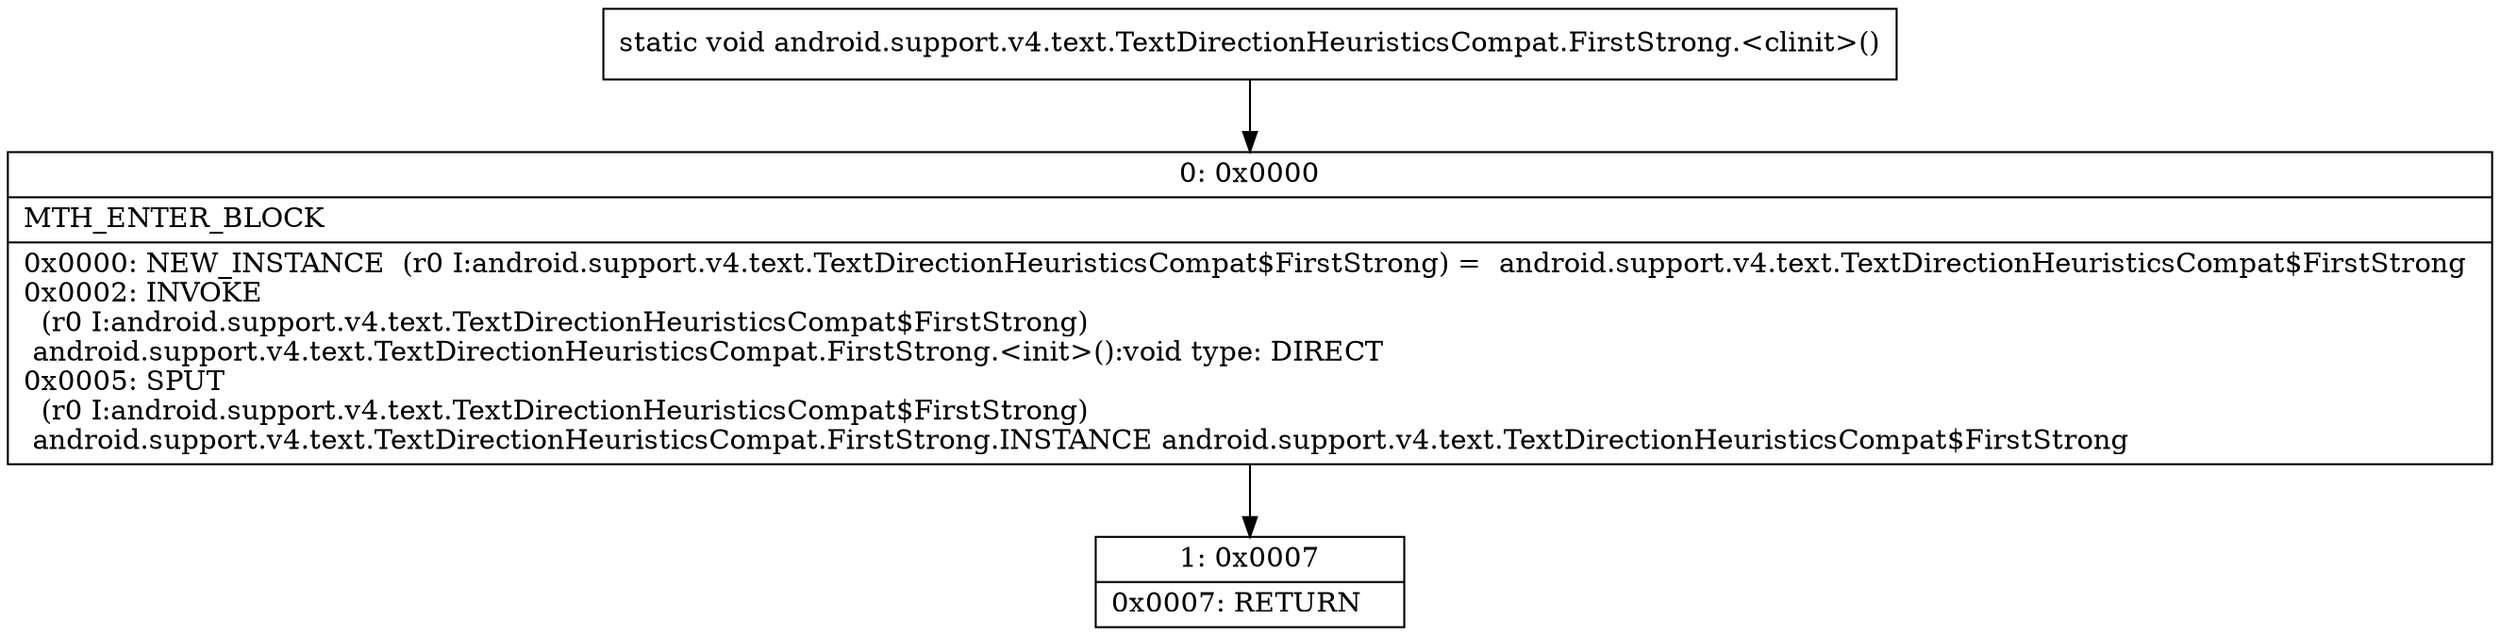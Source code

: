 digraph "CFG forandroid.support.v4.text.TextDirectionHeuristicsCompat.FirstStrong.\<clinit\>()V" {
Node_0 [shape=record,label="{0\:\ 0x0000|MTH_ENTER_BLOCK\l|0x0000: NEW_INSTANCE  (r0 I:android.support.v4.text.TextDirectionHeuristicsCompat$FirstStrong) =  android.support.v4.text.TextDirectionHeuristicsCompat$FirstStrong \l0x0002: INVOKE  \l  (r0 I:android.support.v4.text.TextDirectionHeuristicsCompat$FirstStrong)\l android.support.v4.text.TextDirectionHeuristicsCompat.FirstStrong.\<init\>():void type: DIRECT \l0x0005: SPUT  \l  (r0 I:android.support.v4.text.TextDirectionHeuristicsCompat$FirstStrong)\l android.support.v4.text.TextDirectionHeuristicsCompat.FirstStrong.INSTANCE android.support.v4.text.TextDirectionHeuristicsCompat$FirstStrong \l}"];
Node_1 [shape=record,label="{1\:\ 0x0007|0x0007: RETURN   \l}"];
MethodNode[shape=record,label="{static void android.support.v4.text.TextDirectionHeuristicsCompat.FirstStrong.\<clinit\>() }"];
MethodNode -> Node_0;
Node_0 -> Node_1;
}

